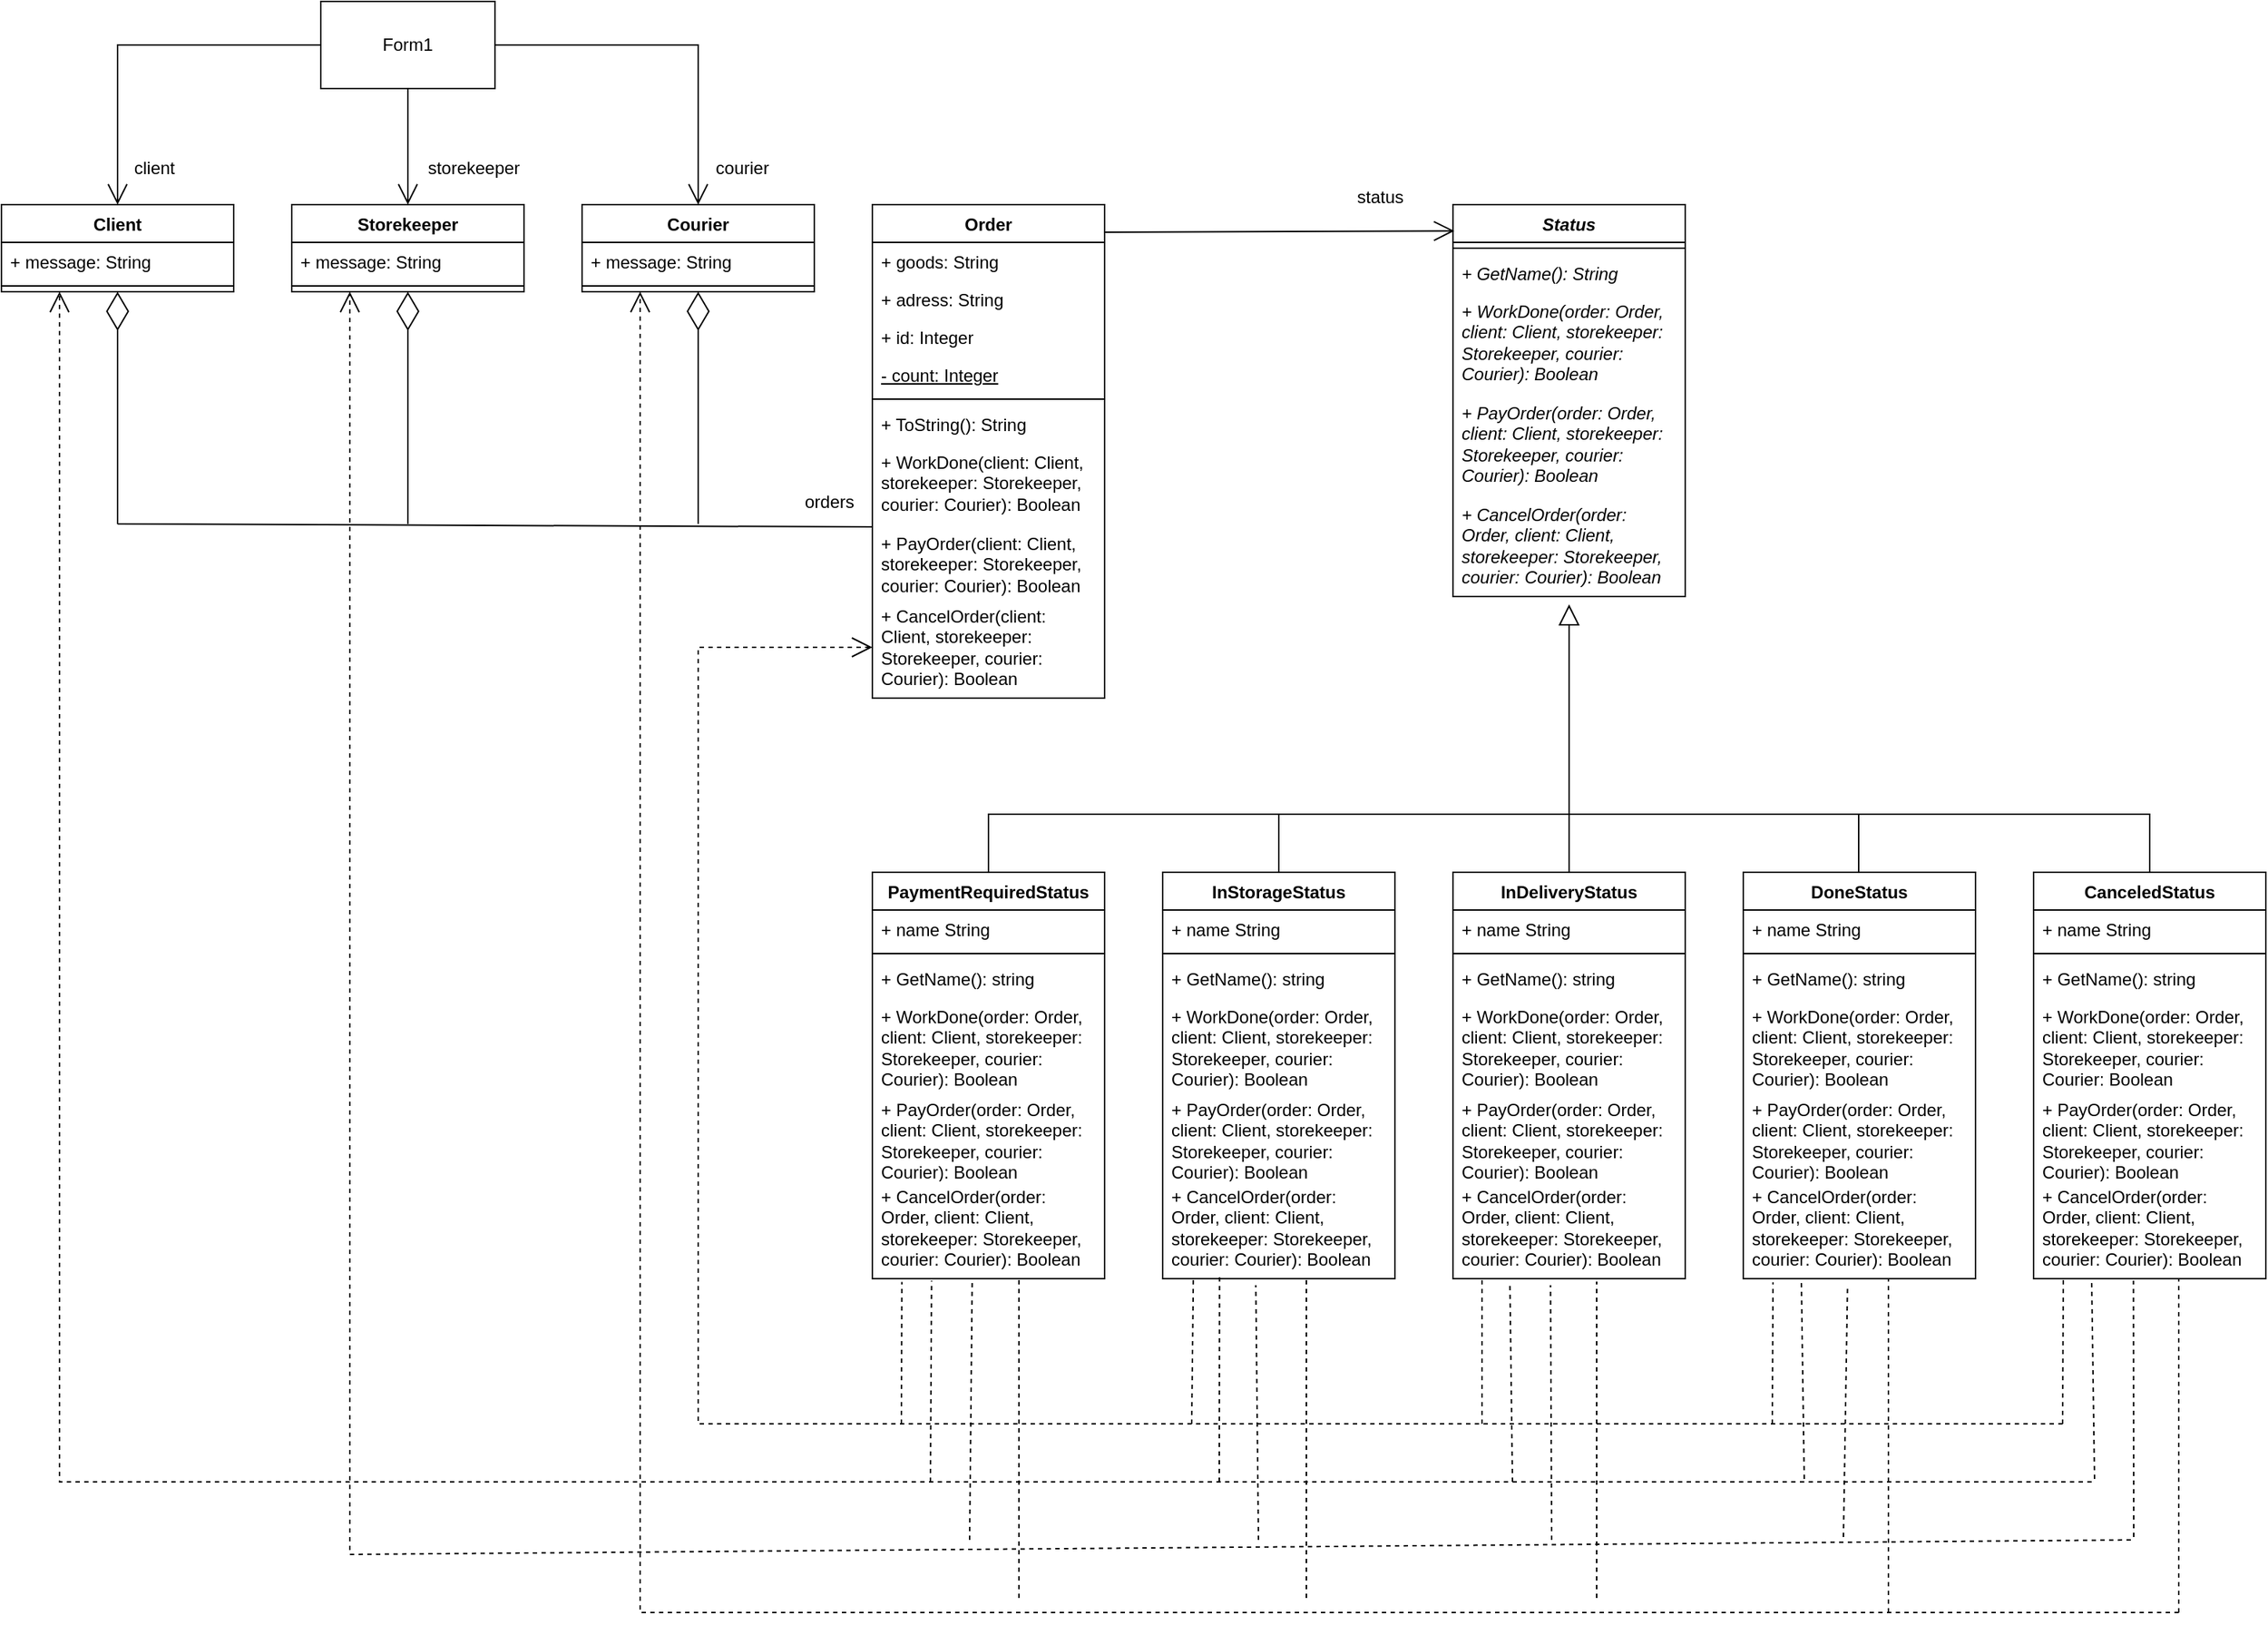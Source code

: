 <mxfile version="26.1.3">
  <diagram name="Страница — 1" id="aRinOa4W0-Mlg597d_-A">
    <mxGraphModel dx="2416" dy="1051" grid="1" gridSize="10" guides="1" tooltips="1" connect="1" arrows="1" fold="1" page="1" pageScale="1" pageWidth="827" pageHeight="1169" math="0" shadow="0">
      <root>
        <mxCell id="0" />
        <mxCell id="1" parent="0" />
        <mxCell id="quM5fibN5Zj_ejVruMiQ-1" value="Order" style="swimlane;fontStyle=1;align=center;verticalAlign=top;childLayout=stackLayout;horizontal=1;startSize=26;horizontalStack=0;resizeParent=1;resizeParentMax=0;resizeLast=0;collapsible=1;marginBottom=0;whiteSpace=wrap;html=1;" vertex="1" parent="1">
          <mxGeometry x="120" y="280" width="160" height="340" as="geometry" />
        </mxCell>
        <mxCell id="quM5fibN5Zj_ejVruMiQ-5" value="+ goods: String" style="text;strokeColor=none;fillColor=none;align=left;verticalAlign=top;spacingLeft=4;spacingRight=4;overflow=hidden;rotatable=0;points=[[0,0.5],[1,0.5]];portConstraint=eastwest;whiteSpace=wrap;html=1;" vertex="1" parent="quM5fibN5Zj_ejVruMiQ-1">
          <mxGeometry y="26" width="160" height="26" as="geometry" />
        </mxCell>
        <mxCell id="quM5fibN5Zj_ejVruMiQ-7" value="+ adress: String" style="text;strokeColor=none;fillColor=none;align=left;verticalAlign=top;spacingLeft=4;spacingRight=4;overflow=hidden;rotatable=0;points=[[0,0.5],[1,0.5]];portConstraint=eastwest;whiteSpace=wrap;html=1;" vertex="1" parent="quM5fibN5Zj_ejVruMiQ-1">
          <mxGeometry y="52" width="160" height="26" as="geometry" />
        </mxCell>
        <mxCell id="quM5fibN5Zj_ejVruMiQ-6" value="+ id: Integer" style="text;strokeColor=none;fillColor=none;align=left;verticalAlign=top;spacingLeft=4;spacingRight=4;overflow=hidden;rotatable=0;points=[[0,0.5],[1,0.5]];portConstraint=eastwest;whiteSpace=wrap;html=1;" vertex="1" parent="quM5fibN5Zj_ejVruMiQ-1">
          <mxGeometry y="78" width="160" height="26" as="geometry" />
        </mxCell>
        <mxCell id="quM5fibN5Zj_ejVruMiQ-8" value="&lt;u&gt;- count: Integer&lt;/u&gt;" style="text;strokeColor=none;fillColor=none;align=left;verticalAlign=top;spacingLeft=4;spacingRight=4;overflow=hidden;rotatable=0;points=[[0,0.5],[1,0.5]];portConstraint=eastwest;whiteSpace=wrap;html=1;" vertex="1" parent="quM5fibN5Zj_ejVruMiQ-1">
          <mxGeometry y="104" width="160" height="26" as="geometry" />
        </mxCell>
        <mxCell id="quM5fibN5Zj_ejVruMiQ-3" value="" style="line;strokeWidth=1;fillColor=none;align=left;verticalAlign=middle;spacingTop=-1;spacingLeft=3;spacingRight=3;rotatable=0;labelPosition=right;points=[];portConstraint=eastwest;strokeColor=inherit;" vertex="1" parent="quM5fibN5Zj_ejVruMiQ-1">
          <mxGeometry y="130" width="160" height="8" as="geometry" />
        </mxCell>
        <mxCell id="quM5fibN5Zj_ejVruMiQ-9" value="+ ToString(): String" style="text;strokeColor=none;fillColor=none;align=left;verticalAlign=top;spacingLeft=4;spacingRight=4;overflow=hidden;rotatable=0;points=[[0,0.5],[1,0.5]];portConstraint=eastwest;whiteSpace=wrap;html=1;" vertex="1" parent="quM5fibN5Zj_ejVruMiQ-1">
          <mxGeometry y="138" width="160" height="26" as="geometry" />
        </mxCell>
        <mxCell id="quM5fibN5Zj_ejVruMiQ-10" value="+ WorkDone(client: Client, storekeeper: Storekeeper, courier: Courier): Boolean" style="text;strokeColor=none;fillColor=none;align=left;verticalAlign=top;spacingLeft=4;spacingRight=4;overflow=hidden;rotatable=0;points=[[0,0.5],[1,0.5]];portConstraint=eastwest;whiteSpace=wrap;html=1;" vertex="1" parent="quM5fibN5Zj_ejVruMiQ-1">
          <mxGeometry y="164" width="160" height="56" as="geometry" />
        </mxCell>
        <mxCell id="quM5fibN5Zj_ejVruMiQ-4" value="+ PayOrder(client: Client, storekeeper: Storekeeper, courier: Courier): Boolean" style="text;strokeColor=none;fillColor=none;align=left;verticalAlign=top;spacingLeft=4;spacingRight=4;overflow=hidden;rotatable=0;points=[[0,0.5],[1,0.5]];portConstraint=eastwest;whiteSpace=wrap;html=1;" vertex="1" parent="quM5fibN5Zj_ejVruMiQ-1">
          <mxGeometry y="220" width="160" height="50" as="geometry" />
        </mxCell>
        <mxCell id="quM5fibN5Zj_ejVruMiQ-11" value="+ CancelOrder(client: Client, storekeeper: Storekeeper, courier: Courier): Boolean" style="text;strokeColor=none;fillColor=none;align=left;verticalAlign=top;spacingLeft=4;spacingRight=4;overflow=hidden;rotatable=0;points=[[0,0.5],[1,0.5]];portConstraint=eastwest;whiteSpace=wrap;html=1;" vertex="1" parent="quM5fibN5Zj_ejVruMiQ-1">
          <mxGeometry y="270" width="160" height="70" as="geometry" />
        </mxCell>
        <mxCell id="quM5fibN5Zj_ejVruMiQ-23" value="&lt;i&gt;Status&lt;/i&gt;" style="swimlane;fontStyle=1;align=center;verticalAlign=top;childLayout=stackLayout;horizontal=1;startSize=26;horizontalStack=0;resizeParent=1;resizeParentMax=0;resizeLast=0;collapsible=1;marginBottom=0;whiteSpace=wrap;html=1;" vertex="1" parent="1">
          <mxGeometry x="520" y="280" width="160" height="270" as="geometry" />
        </mxCell>
        <mxCell id="quM5fibN5Zj_ejVruMiQ-25" value="" style="line;strokeWidth=1;fillColor=none;align=left;verticalAlign=middle;spacingTop=-1;spacingLeft=3;spacingRight=3;rotatable=0;labelPosition=right;points=[];portConstraint=eastwest;strokeColor=inherit;" vertex="1" parent="quM5fibN5Zj_ejVruMiQ-23">
          <mxGeometry y="26" width="160" height="8" as="geometry" />
        </mxCell>
        <mxCell id="quM5fibN5Zj_ejVruMiQ-26" value="&lt;i&gt;+ GetName(): String&lt;/i&gt;" style="text;strokeColor=none;fillColor=none;align=left;verticalAlign=top;spacingLeft=4;spacingRight=4;overflow=hidden;rotatable=0;points=[[0,0.5],[1,0.5]];portConstraint=eastwest;whiteSpace=wrap;html=1;" vertex="1" parent="quM5fibN5Zj_ejVruMiQ-23">
          <mxGeometry y="34" width="160" height="26" as="geometry" />
        </mxCell>
        <mxCell id="quM5fibN5Zj_ejVruMiQ-28" value="&lt;i&gt;+ WorkDone(&lt;/i&gt;&lt;i&gt;order: Order, client: Client, storekeeper: Storekeeper, courier: Courier&lt;/i&gt;&lt;i&gt;): Boolean&lt;/i&gt;" style="text;strokeColor=none;fillColor=none;align=left;verticalAlign=top;spacingLeft=4;spacingRight=4;overflow=hidden;rotatable=0;points=[[0,0.5],[1,0.5]];portConstraint=eastwest;whiteSpace=wrap;html=1;" vertex="1" parent="quM5fibN5Zj_ejVruMiQ-23">
          <mxGeometry y="60" width="160" height="70" as="geometry" />
        </mxCell>
        <mxCell id="quM5fibN5Zj_ejVruMiQ-29" value="&lt;i&gt;+ PayOrder(&lt;/i&gt;&lt;i&gt;order: Order, client: Client, storekeeper: Storekeeper, courier: Courier&lt;/i&gt;&lt;i&gt;): Boolean&lt;/i&gt;" style="text;strokeColor=none;fillColor=none;align=left;verticalAlign=top;spacingLeft=4;spacingRight=4;overflow=hidden;rotatable=0;points=[[0,0.5],[1,0.5]];portConstraint=eastwest;whiteSpace=wrap;html=1;" vertex="1" parent="quM5fibN5Zj_ejVruMiQ-23">
          <mxGeometry y="130" width="160" height="70" as="geometry" />
        </mxCell>
        <mxCell id="quM5fibN5Zj_ejVruMiQ-30" value="&lt;i&gt;+ CancelOrder(&lt;/i&gt;&lt;i&gt;order: Order, client: Client, storekeeper: Storekeeper, courier: Courier&lt;/i&gt;&lt;i&gt;): Boolean&lt;/i&gt;" style="text;strokeColor=none;fillColor=none;align=left;verticalAlign=top;spacingLeft=4;spacingRight=4;overflow=hidden;rotatable=0;points=[[0,0.5],[1,0.5]];portConstraint=eastwest;whiteSpace=wrap;html=1;" vertex="1" parent="quM5fibN5Zj_ejVruMiQ-23">
          <mxGeometry y="200" width="160" height="70" as="geometry" />
        </mxCell>
        <mxCell id="quM5fibN5Zj_ejVruMiQ-31" value="PaymentRequiredStatus" style="swimlane;fontStyle=1;align=center;verticalAlign=top;childLayout=stackLayout;horizontal=1;startSize=26;horizontalStack=0;resizeParent=1;resizeParentMax=0;resizeLast=0;collapsible=1;marginBottom=0;whiteSpace=wrap;html=1;" vertex="1" parent="1">
          <mxGeometry x="120" y="740" width="160" height="280" as="geometry" />
        </mxCell>
        <mxCell id="quM5fibN5Zj_ejVruMiQ-37" value="+ name String" style="text;strokeColor=none;fillColor=none;align=left;verticalAlign=top;spacingLeft=4;spacingRight=4;overflow=hidden;rotatable=0;points=[[0,0.5],[1,0.5]];portConstraint=eastwest;whiteSpace=wrap;html=1;" vertex="1" parent="quM5fibN5Zj_ejVruMiQ-31">
          <mxGeometry y="26" width="160" height="26" as="geometry" />
        </mxCell>
        <mxCell id="quM5fibN5Zj_ejVruMiQ-32" value="" style="line;strokeWidth=1;fillColor=none;align=left;verticalAlign=middle;spacingTop=-1;spacingLeft=3;spacingRight=3;rotatable=0;labelPosition=right;points=[];portConstraint=eastwest;strokeColor=inherit;" vertex="1" parent="quM5fibN5Zj_ejVruMiQ-31">
          <mxGeometry y="52" width="160" height="8" as="geometry" />
        </mxCell>
        <mxCell id="quM5fibN5Zj_ejVruMiQ-33" value="+ GetName(): string" style="text;strokeColor=none;fillColor=none;align=left;verticalAlign=top;spacingLeft=4;spacingRight=4;overflow=hidden;rotatable=0;points=[[0,0.5],[1,0.5]];portConstraint=eastwest;whiteSpace=wrap;html=1;" vertex="1" parent="quM5fibN5Zj_ejVruMiQ-31">
          <mxGeometry y="60" width="160" height="26" as="geometry" />
        </mxCell>
        <mxCell id="quM5fibN5Zj_ejVruMiQ-34" value="+ WorkDone(order: Order, client: Client, storekeeper: Storekeeper, courier: Courier): Boolean" style="text;strokeColor=none;fillColor=none;align=left;verticalAlign=top;spacingLeft=4;spacingRight=4;overflow=hidden;rotatable=0;points=[[0,0.5],[1,0.5]];portConstraint=eastwest;whiteSpace=wrap;html=1;" vertex="1" parent="quM5fibN5Zj_ejVruMiQ-31">
          <mxGeometry y="86" width="160" height="64" as="geometry" />
        </mxCell>
        <mxCell id="quM5fibN5Zj_ejVruMiQ-35" value="+ PayOrder(order: Order, client: Client, storekeeper: Storekeeper, courier: Courier): Boolean" style="text;strokeColor=none;fillColor=none;align=left;verticalAlign=top;spacingLeft=4;spacingRight=4;overflow=hidden;rotatable=0;points=[[0,0.5],[1,0.5]];portConstraint=eastwest;whiteSpace=wrap;html=1;" vertex="1" parent="quM5fibN5Zj_ejVruMiQ-31">
          <mxGeometry y="150" width="160" height="60" as="geometry" />
        </mxCell>
        <mxCell id="quM5fibN5Zj_ejVruMiQ-36" value="+ CancelOrder(order: Order, client: Client, storekeeper: Storekeeper, courier: Courier): Boolean" style="text;strokeColor=none;fillColor=none;align=left;verticalAlign=top;spacingLeft=4;spacingRight=4;overflow=hidden;rotatable=0;points=[[0,0.5],[1,0.5]];portConstraint=eastwest;whiteSpace=wrap;html=1;" vertex="1" parent="quM5fibN5Zj_ejVruMiQ-31">
          <mxGeometry y="210" width="160" height="70" as="geometry" />
        </mxCell>
        <mxCell id="quM5fibN5Zj_ejVruMiQ-38" value="InStorageStatus" style="swimlane;fontStyle=1;align=center;verticalAlign=top;childLayout=stackLayout;horizontal=1;startSize=26;horizontalStack=0;resizeParent=1;resizeParentMax=0;resizeLast=0;collapsible=1;marginBottom=0;whiteSpace=wrap;html=1;" vertex="1" parent="1">
          <mxGeometry x="320" y="740" width="160" height="280" as="geometry" />
        </mxCell>
        <mxCell id="quM5fibN5Zj_ejVruMiQ-39" value="+ name String" style="text;strokeColor=none;fillColor=none;align=left;verticalAlign=top;spacingLeft=4;spacingRight=4;overflow=hidden;rotatable=0;points=[[0,0.5],[1,0.5]];portConstraint=eastwest;whiteSpace=wrap;html=1;" vertex="1" parent="quM5fibN5Zj_ejVruMiQ-38">
          <mxGeometry y="26" width="160" height="26" as="geometry" />
        </mxCell>
        <mxCell id="quM5fibN5Zj_ejVruMiQ-40" value="" style="line;strokeWidth=1;fillColor=none;align=left;verticalAlign=middle;spacingTop=-1;spacingLeft=3;spacingRight=3;rotatable=0;labelPosition=right;points=[];portConstraint=eastwest;strokeColor=inherit;" vertex="1" parent="quM5fibN5Zj_ejVruMiQ-38">
          <mxGeometry y="52" width="160" height="8" as="geometry" />
        </mxCell>
        <mxCell id="quM5fibN5Zj_ejVruMiQ-41" value="+ GetName(): string" style="text;strokeColor=none;fillColor=none;align=left;verticalAlign=top;spacingLeft=4;spacingRight=4;overflow=hidden;rotatable=0;points=[[0,0.5],[1,0.5]];portConstraint=eastwest;whiteSpace=wrap;html=1;" vertex="1" parent="quM5fibN5Zj_ejVruMiQ-38">
          <mxGeometry y="60" width="160" height="26" as="geometry" />
        </mxCell>
        <mxCell id="quM5fibN5Zj_ejVruMiQ-42" value="+ WorkDone(order: Order, client: Client, storekeeper: Storekeeper, courier: Courier): Boolean" style="text;strokeColor=none;fillColor=none;align=left;verticalAlign=top;spacingLeft=4;spacingRight=4;overflow=hidden;rotatable=0;points=[[0,0.5],[1,0.5]];portConstraint=eastwest;whiteSpace=wrap;html=1;" vertex="1" parent="quM5fibN5Zj_ejVruMiQ-38">
          <mxGeometry y="86" width="160" height="64" as="geometry" />
        </mxCell>
        <mxCell id="quM5fibN5Zj_ejVruMiQ-43" value="+ PayOrder(order: Order, client: Client, storekeeper: Storekeeper, courier: Courier): Boolean" style="text;strokeColor=none;fillColor=none;align=left;verticalAlign=top;spacingLeft=4;spacingRight=4;overflow=hidden;rotatable=0;points=[[0,0.5],[1,0.5]];portConstraint=eastwest;whiteSpace=wrap;html=1;" vertex="1" parent="quM5fibN5Zj_ejVruMiQ-38">
          <mxGeometry y="150" width="160" height="60" as="geometry" />
        </mxCell>
        <mxCell id="quM5fibN5Zj_ejVruMiQ-44" value="+ CancelOrder(order: Order, client: Client, storekeeper: Storekeeper, courier: Courier): Boolean" style="text;strokeColor=none;fillColor=none;align=left;verticalAlign=top;spacingLeft=4;spacingRight=4;overflow=hidden;rotatable=0;points=[[0,0.5],[1,0.5]];portConstraint=eastwest;whiteSpace=wrap;html=1;" vertex="1" parent="quM5fibN5Zj_ejVruMiQ-38">
          <mxGeometry y="210" width="160" height="70" as="geometry" />
        </mxCell>
        <mxCell id="quM5fibN5Zj_ejVruMiQ-45" value="InDeliveryStatus" style="swimlane;fontStyle=1;align=center;verticalAlign=top;childLayout=stackLayout;horizontal=1;startSize=26;horizontalStack=0;resizeParent=1;resizeParentMax=0;resizeLast=0;collapsible=1;marginBottom=0;whiteSpace=wrap;html=1;" vertex="1" parent="1">
          <mxGeometry x="520" y="740" width="160" height="280" as="geometry" />
        </mxCell>
        <mxCell id="quM5fibN5Zj_ejVruMiQ-46" value="+ name String" style="text;strokeColor=none;fillColor=none;align=left;verticalAlign=top;spacingLeft=4;spacingRight=4;overflow=hidden;rotatable=0;points=[[0,0.5],[1,0.5]];portConstraint=eastwest;whiteSpace=wrap;html=1;" vertex="1" parent="quM5fibN5Zj_ejVruMiQ-45">
          <mxGeometry y="26" width="160" height="26" as="geometry" />
        </mxCell>
        <mxCell id="quM5fibN5Zj_ejVruMiQ-47" value="" style="line;strokeWidth=1;fillColor=none;align=left;verticalAlign=middle;spacingTop=-1;spacingLeft=3;spacingRight=3;rotatable=0;labelPosition=right;points=[];portConstraint=eastwest;strokeColor=inherit;" vertex="1" parent="quM5fibN5Zj_ejVruMiQ-45">
          <mxGeometry y="52" width="160" height="8" as="geometry" />
        </mxCell>
        <mxCell id="quM5fibN5Zj_ejVruMiQ-48" value="+ GetName(): string" style="text;strokeColor=none;fillColor=none;align=left;verticalAlign=top;spacingLeft=4;spacingRight=4;overflow=hidden;rotatable=0;points=[[0,0.5],[1,0.5]];portConstraint=eastwest;whiteSpace=wrap;html=1;" vertex="1" parent="quM5fibN5Zj_ejVruMiQ-45">
          <mxGeometry y="60" width="160" height="26" as="geometry" />
        </mxCell>
        <mxCell id="quM5fibN5Zj_ejVruMiQ-49" value="+ WorkDone(order: Order, client: Client, storekeeper: Storekeeper, courier: Courier): Boolean" style="text;strokeColor=none;fillColor=none;align=left;verticalAlign=top;spacingLeft=4;spacingRight=4;overflow=hidden;rotatable=0;points=[[0,0.5],[1,0.5]];portConstraint=eastwest;whiteSpace=wrap;html=1;" vertex="1" parent="quM5fibN5Zj_ejVruMiQ-45">
          <mxGeometry y="86" width="160" height="64" as="geometry" />
        </mxCell>
        <mxCell id="quM5fibN5Zj_ejVruMiQ-50" value="+ PayOrder(order: Order, client: Client, storekeeper: Storekeeper, courier: Courier): Boolean" style="text;strokeColor=none;fillColor=none;align=left;verticalAlign=top;spacingLeft=4;spacingRight=4;overflow=hidden;rotatable=0;points=[[0,0.5],[1,0.5]];portConstraint=eastwest;whiteSpace=wrap;html=1;" vertex="1" parent="quM5fibN5Zj_ejVruMiQ-45">
          <mxGeometry y="150" width="160" height="60" as="geometry" />
        </mxCell>
        <mxCell id="quM5fibN5Zj_ejVruMiQ-51" value="+ CancelOrder(order: Order, client: Client, storekeeper: Storekeeper, courier: Courier): Boolean" style="text;strokeColor=none;fillColor=none;align=left;verticalAlign=top;spacingLeft=4;spacingRight=4;overflow=hidden;rotatable=0;points=[[0,0.5],[1,0.5]];portConstraint=eastwest;whiteSpace=wrap;html=1;" vertex="1" parent="quM5fibN5Zj_ejVruMiQ-45">
          <mxGeometry y="210" width="160" height="70" as="geometry" />
        </mxCell>
        <mxCell id="quM5fibN5Zj_ejVruMiQ-52" value="DoneStatus" style="swimlane;fontStyle=1;align=center;verticalAlign=top;childLayout=stackLayout;horizontal=1;startSize=26;horizontalStack=0;resizeParent=1;resizeParentMax=0;resizeLast=0;collapsible=1;marginBottom=0;whiteSpace=wrap;html=1;" vertex="1" parent="1">
          <mxGeometry x="720" y="740" width="160" height="280" as="geometry" />
        </mxCell>
        <mxCell id="quM5fibN5Zj_ejVruMiQ-53" value="+ name String" style="text;strokeColor=none;fillColor=none;align=left;verticalAlign=top;spacingLeft=4;spacingRight=4;overflow=hidden;rotatable=0;points=[[0,0.5],[1,0.5]];portConstraint=eastwest;whiteSpace=wrap;html=1;" vertex="1" parent="quM5fibN5Zj_ejVruMiQ-52">
          <mxGeometry y="26" width="160" height="26" as="geometry" />
        </mxCell>
        <mxCell id="quM5fibN5Zj_ejVruMiQ-54" value="" style="line;strokeWidth=1;fillColor=none;align=left;verticalAlign=middle;spacingTop=-1;spacingLeft=3;spacingRight=3;rotatable=0;labelPosition=right;points=[];portConstraint=eastwest;strokeColor=inherit;" vertex="1" parent="quM5fibN5Zj_ejVruMiQ-52">
          <mxGeometry y="52" width="160" height="8" as="geometry" />
        </mxCell>
        <mxCell id="quM5fibN5Zj_ejVruMiQ-55" value="+ GetName(): string" style="text;strokeColor=none;fillColor=none;align=left;verticalAlign=top;spacingLeft=4;spacingRight=4;overflow=hidden;rotatable=0;points=[[0,0.5],[1,0.5]];portConstraint=eastwest;whiteSpace=wrap;html=1;" vertex="1" parent="quM5fibN5Zj_ejVruMiQ-52">
          <mxGeometry y="60" width="160" height="26" as="geometry" />
        </mxCell>
        <mxCell id="quM5fibN5Zj_ejVruMiQ-56" value="+ WorkDone(order: Order, client: Client, storekeeper: Storekeeper, courier: Courier): Boolean" style="text;strokeColor=none;fillColor=none;align=left;verticalAlign=top;spacingLeft=4;spacingRight=4;overflow=hidden;rotatable=0;points=[[0,0.5],[1,0.5]];portConstraint=eastwest;whiteSpace=wrap;html=1;" vertex="1" parent="quM5fibN5Zj_ejVruMiQ-52">
          <mxGeometry y="86" width="160" height="64" as="geometry" />
        </mxCell>
        <mxCell id="quM5fibN5Zj_ejVruMiQ-57" value="+ PayOrder(order: Order, client: Client, storekeeper: Storekeeper, courier: Courier): Boolean" style="text;strokeColor=none;fillColor=none;align=left;verticalAlign=top;spacingLeft=4;spacingRight=4;overflow=hidden;rotatable=0;points=[[0,0.5],[1,0.5]];portConstraint=eastwest;whiteSpace=wrap;html=1;" vertex="1" parent="quM5fibN5Zj_ejVruMiQ-52">
          <mxGeometry y="150" width="160" height="60" as="geometry" />
        </mxCell>
        <mxCell id="quM5fibN5Zj_ejVruMiQ-58" value="+ CancelOrder(order: Order, client: Client, storekeeper: Storekeeper, courier: Courier): Boolean" style="text;strokeColor=none;fillColor=none;align=left;verticalAlign=top;spacingLeft=4;spacingRight=4;overflow=hidden;rotatable=0;points=[[0,0.5],[1,0.5]];portConstraint=eastwest;whiteSpace=wrap;html=1;" vertex="1" parent="quM5fibN5Zj_ejVruMiQ-52">
          <mxGeometry y="210" width="160" height="70" as="geometry" />
        </mxCell>
        <mxCell id="quM5fibN5Zj_ejVruMiQ-59" value="CanceledStatus" style="swimlane;fontStyle=1;align=center;verticalAlign=top;childLayout=stackLayout;horizontal=1;startSize=26;horizontalStack=0;resizeParent=1;resizeParentMax=0;resizeLast=0;collapsible=1;marginBottom=0;whiteSpace=wrap;html=1;" vertex="1" parent="1">
          <mxGeometry x="920" y="740" width="160" height="280" as="geometry" />
        </mxCell>
        <mxCell id="quM5fibN5Zj_ejVruMiQ-60" value="+ name String" style="text;strokeColor=none;fillColor=none;align=left;verticalAlign=top;spacingLeft=4;spacingRight=4;overflow=hidden;rotatable=0;points=[[0,0.5],[1,0.5]];portConstraint=eastwest;whiteSpace=wrap;html=1;" vertex="1" parent="quM5fibN5Zj_ejVruMiQ-59">
          <mxGeometry y="26" width="160" height="26" as="geometry" />
        </mxCell>
        <mxCell id="quM5fibN5Zj_ejVruMiQ-61" value="" style="line;strokeWidth=1;fillColor=none;align=left;verticalAlign=middle;spacingTop=-1;spacingLeft=3;spacingRight=3;rotatable=0;labelPosition=right;points=[];portConstraint=eastwest;strokeColor=inherit;" vertex="1" parent="quM5fibN5Zj_ejVruMiQ-59">
          <mxGeometry y="52" width="160" height="8" as="geometry" />
        </mxCell>
        <mxCell id="quM5fibN5Zj_ejVruMiQ-62" value="+ GetName(): string" style="text;strokeColor=none;fillColor=none;align=left;verticalAlign=top;spacingLeft=4;spacingRight=4;overflow=hidden;rotatable=0;points=[[0,0.5],[1,0.5]];portConstraint=eastwest;whiteSpace=wrap;html=1;" vertex="1" parent="quM5fibN5Zj_ejVruMiQ-59">
          <mxGeometry y="60" width="160" height="26" as="geometry" />
        </mxCell>
        <mxCell id="quM5fibN5Zj_ejVruMiQ-63" value="+ WorkDone(order: Order, client: Client, storekeeper: Storekeeper, courier: Courier: Boolean" style="text;strokeColor=none;fillColor=none;align=left;verticalAlign=top;spacingLeft=4;spacingRight=4;overflow=hidden;rotatable=0;points=[[0,0.5],[1,0.5]];portConstraint=eastwest;whiteSpace=wrap;html=1;" vertex="1" parent="quM5fibN5Zj_ejVruMiQ-59">
          <mxGeometry y="86" width="160" height="64" as="geometry" />
        </mxCell>
        <mxCell id="quM5fibN5Zj_ejVruMiQ-64" value="+ PayOrder(order: Order, client: Client, storekeeper: Storekeeper, courier: Courier): Boolean" style="text;strokeColor=none;fillColor=none;align=left;verticalAlign=top;spacingLeft=4;spacingRight=4;overflow=hidden;rotatable=0;points=[[0,0.5],[1,0.5]];portConstraint=eastwest;whiteSpace=wrap;html=1;" vertex="1" parent="quM5fibN5Zj_ejVruMiQ-59">
          <mxGeometry y="150" width="160" height="60" as="geometry" />
        </mxCell>
        <mxCell id="quM5fibN5Zj_ejVruMiQ-65" value="+ CancelOrder(order: Order, client: Client, storekeeper: Storekeeper, courier: Courier): Boolean" style="text;strokeColor=none;fillColor=none;align=left;verticalAlign=top;spacingLeft=4;spacingRight=4;overflow=hidden;rotatable=0;points=[[0,0.5],[1,0.5]];portConstraint=eastwest;whiteSpace=wrap;html=1;" vertex="1" parent="quM5fibN5Zj_ejVruMiQ-59">
          <mxGeometry y="210" width="160" height="70" as="geometry" />
        </mxCell>
        <mxCell id="quM5fibN5Zj_ejVruMiQ-72" value="" style="endArrow=open;endFill=1;endSize=12;html=1;rounded=0;exitX=1;exitY=0.056;exitDx=0;exitDy=0;exitPerimeter=0;entryX=0.006;entryY=0.067;entryDx=0;entryDy=0;entryPerimeter=0;" edge="1" parent="1" source="quM5fibN5Zj_ejVruMiQ-1" target="quM5fibN5Zj_ejVruMiQ-23">
          <mxGeometry width="160" relative="1" as="geometry">
            <mxPoint x="500" y="250" as="sourcePoint" />
            <mxPoint x="660" y="250" as="targetPoint" />
          </mxGeometry>
        </mxCell>
        <mxCell id="quM5fibN5Zj_ejVruMiQ-73" value="" style="group" vertex="1" connectable="0" parent="1">
          <mxGeometry x="200" y="700" width="800" height="40" as="geometry" />
        </mxCell>
        <mxCell id="quM5fibN5Zj_ejVruMiQ-71" value="" style="group" vertex="1" connectable="0" parent="quM5fibN5Zj_ejVruMiQ-73">
          <mxGeometry width="800" height="40" as="geometry" />
        </mxCell>
        <mxCell id="quM5fibN5Zj_ejVruMiQ-67" value="" style="endArrow=none;html=1;rounded=0;exitX=0.5;exitY=0;exitDx=0;exitDy=0;entryX=0.5;entryY=0;entryDx=0;entryDy=0;" edge="1" parent="quM5fibN5Zj_ejVruMiQ-71" source="quM5fibN5Zj_ejVruMiQ-31" target="quM5fibN5Zj_ejVruMiQ-59">
          <mxGeometry width="50" height="50" relative="1" as="geometry">
            <mxPoint as="sourcePoint" />
            <mxPoint x="800" as="targetPoint" />
            <Array as="points">
              <mxPoint />
              <mxPoint x="400" />
              <mxPoint x="800" />
            </Array>
          </mxGeometry>
        </mxCell>
        <mxCell id="quM5fibN5Zj_ejVruMiQ-69" value="" style="endArrow=none;html=1;rounded=0;exitX=0.5;exitY=0;exitDx=0;exitDy=0;" edge="1" parent="quM5fibN5Zj_ejVruMiQ-71" source="quM5fibN5Zj_ejVruMiQ-38">
          <mxGeometry width="50" height="50" relative="1" as="geometry">
            <mxPoint x="70" y="40" as="sourcePoint" />
            <mxPoint x="200" as="targetPoint" />
          </mxGeometry>
        </mxCell>
        <mxCell id="quM5fibN5Zj_ejVruMiQ-70" value="" style="endArrow=none;html=1;rounded=0;exitX=0.5;exitY=0;exitDx=0;exitDy=0;" edge="1" parent="quM5fibN5Zj_ejVruMiQ-71">
          <mxGeometry width="50" height="50" relative="1" as="geometry">
            <mxPoint x="599.5" y="40" as="sourcePoint" />
            <mxPoint x="599.5" as="targetPoint" />
          </mxGeometry>
        </mxCell>
        <mxCell id="quM5fibN5Zj_ejVruMiQ-66" value="" style="endArrow=block;endFill=0;endSize=12;html=1;rounded=0;exitX=0.5;exitY=0;exitDx=0;exitDy=0;entryX=0.5;entryY=1.077;entryDx=0;entryDy=0;entryPerimeter=0;" edge="1" parent="quM5fibN5Zj_ejVruMiQ-73" source="quM5fibN5Zj_ejVruMiQ-45" target="quM5fibN5Zj_ejVruMiQ-30">
          <mxGeometry width="160" relative="1" as="geometry">
            <mxPoint x="310" y="-60" as="sourcePoint" />
            <mxPoint x="410" y="-170" as="targetPoint" />
          </mxGeometry>
        </mxCell>
        <mxCell id="quM5fibN5Zj_ejVruMiQ-74" value="status" style="text;html=1;align=center;verticalAlign=middle;whiteSpace=wrap;rounded=0;" vertex="1" parent="1">
          <mxGeometry x="440" y="260" width="60" height="30" as="geometry" />
        </mxCell>
        <mxCell id="quM5fibN5Zj_ejVruMiQ-75" value="Client" style="swimlane;fontStyle=1;align=center;verticalAlign=top;childLayout=stackLayout;horizontal=1;startSize=26;horizontalStack=0;resizeParent=1;resizeParentMax=0;resizeLast=0;collapsible=1;marginBottom=0;whiteSpace=wrap;html=1;" vertex="1" parent="1">
          <mxGeometry x="-480" y="280" width="160" height="60" as="geometry" />
        </mxCell>
        <mxCell id="quM5fibN5Zj_ejVruMiQ-76" value="+ message: String" style="text;strokeColor=none;fillColor=none;align=left;verticalAlign=top;spacingLeft=4;spacingRight=4;overflow=hidden;rotatable=0;points=[[0,0.5],[1,0.5]];portConstraint=eastwest;whiteSpace=wrap;html=1;" vertex="1" parent="quM5fibN5Zj_ejVruMiQ-75">
          <mxGeometry y="26" width="160" height="26" as="geometry" />
        </mxCell>
        <mxCell id="quM5fibN5Zj_ejVruMiQ-77" value="" style="line;strokeWidth=1;fillColor=none;align=left;verticalAlign=middle;spacingTop=-1;spacingLeft=3;spacingRight=3;rotatable=0;labelPosition=right;points=[];portConstraint=eastwest;strokeColor=inherit;" vertex="1" parent="quM5fibN5Zj_ejVruMiQ-75">
          <mxGeometry y="52" width="160" height="8" as="geometry" />
        </mxCell>
        <mxCell id="quM5fibN5Zj_ejVruMiQ-81" value="Storekeeper" style="swimlane;fontStyle=1;align=center;verticalAlign=top;childLayout=stackLayout;horizontal=1;startSize=26;horizontalStack=0;resizeParent=1;resizeParentMax=0;resizeLast=0;collapsible=1;marginBottom=0;whiteSpace=wrap;html=1;" vertex="1" parent="1">
          <mxGeometry x="-280" y="280" width="160" height="60" as="geometry" />
        </mxCell>
        <mxCell id="quM5fibN5Zj_ejVruMiQ-82" value="+ message: String" style="text;strokeColor=none;fillColor=none;align=left;verticalAlign=top;spacingLeft=4;spacingRight=4;overflow=hidden;rotatable=0;points=[[0,0.5],[1,0.5]];portConstraint=eastwest;whiteSpace=wrap;html=1;" vertex="1" parent="quM5fibN5Zj_ejVruMiQ-81">
          <mxGeometry y="26" width="160" height="26" as="geometry" />
        </mxCell>
        <mxCell id="quM5fibN5Zj_ejVruMiQ-83" value="" style="line;strokeWidth=1;fillColor=none;align=left;verticalAlign=middle;spacingTop=-1;spacingLeft=3;spacingRight=3;rotatable=0;labelPosition=right;points=[];portConstraint=eastwest;strokeColor=inherit;" vertex="1" parent="quM5fibN5Zj_ejVruMiQ-81">
          <mxGeometry y="52" width="160" height="8" as="geometry" />
        </mxCell>
        <mxCell id="quM5fibN5Zj_ejVruMiQ-84" value="Courier" style="swimlane;fontStyle=1;align=center;verticalAlign=top;childLayout=stackLayout;horizontal=1;startSize=26;horizontalStack=0;resizeParent=1;resizeParentMax=0;resizeLast=0;collapsible=1;marginBottom=0;whiteSpace=wrap;html=1;" vertex="1" parent="1">
          <mxGeometry x="-80" y="280" width="160" height="60" as="geometry" />
        </mxCell>
        <mxCell id="quM5fibN5Zj_ejVruMiQ-85" value="+ message: String" style="text;strokeColor=none;fillColor=none;align=left;verticalAlign=top;spacingLeft=4;spacingRight=4;overflow=hidden;rotatable=0;points=[[0,0.5],[1,0.5]];portConstraint=eastwest;whiteSpace=wrap;html=1;" vertex="1" parent="quM5fibN5Zj_ejVruMiQ-84">
          <mxGeometry y="26" width="160" height="26" as="geometry" />
        </mxCell>
        <mxCell id="quM5fibN5Zj_ejVruMiQ-86" value="" style="line;strokeWidth=1;fillColor=none;align=left;verticalAlign=middle;spacingTop=-1;spacingLeft=3;spacingRight=3;rotatable=0;labelPosition=right;points=[];portConstraint=eastwest;strokeColor=inherit;" vertex="1" parent="quM5fibN5Zj_ejVruMiQ-84">
          <mxGeometry y="52" width="160" height="8" as="geometry" />
        </mxCell>
        <mxCell id="quM5fibN5Zj_ejVruMiQ-94" value="orders" style="text;html=1;align=center;verticalAlign=middle;resizable=0;points=[];autosize=1;strokeColor=none;fillColor=none;" vertex="1" parent="1">
          <mxGeometry x="60" y="470" width="60" height="30" as="geometry" />
        </mxCell>
        <mxCell id="quM5fibN5Zj_ejVruMiQ-98" value="Form1" style="rounded=0;whiteSpace=wrap;html=1;" vertex="1" parent="1">
          <mxGeometry x="-260" y="140" width="120" height="60" as="geometry" />
        </mxCell>
        <mxCell id="quM5fibN5Zj_ejVruMiQ-102" value="client" style="text;html=1;align=center;verticalAlign=middle;resizable=0;points=[];autosize=1;strokeColor=none;fillColor=none;" vertex="1" parent="1">
          <mxGeometry x="-400" y="240" width="50" height="30" as="geometry" />
        </mxCell>
        <mxCell id="quM5fibN5Zj_ejVruMiQ-103" value="storekeeper" style="text;html=1;align=center;verticalAlign=middle;resizable=0;points=[];autosize=1;strokeColor=none;fillColor=none;" vertex="1" parent="1">
          <mxGeometry x="-200" y="240" width="90" height="30" as="geometry" />
        </mxCell>
        <mxCell id="quM5fibN5Zj_ejVruMiQ-104" value="courier" style="text;html=1;align=center;verticalAlign=middle;resizable=0;points=[];autosize=1;strokeColor=none;fillColor=none;" vertex="1" parent="1">
          <mxGeometry y="240" width="60" height="30" as="geometry" />
        </mxCell>
        <mxCell id="quM5fibN5Zj_ejVruMiQ-107" value="" style="endArrow=open;endFill=1;endSize=12;html=1;rounded=0;exitX=0.5;exitY=1;exitDx=0;exitDy=0;entryX=0.5;entryY=0;entryDx=0;entryDy=0;" edge="1" parent="1" source="quM5fibN5Zj_ejVruMiQ-98" target="quM5fibN5Zj_ejVruMiQ-81">
          <mxGeometry width="160" relative="1" as="geometry">
            <mxPoint x="-200" y="240" as="sourcePoint" />
            <mxPoint x="-40" y="240" as="targetPoint" />
          </mxGeometry>
        </mxCell>
        <mxCell id="quM5fibN5Zj_ejVruMiQ-108" value="" style="endArrow=open;endFill=1;endSize=12;html=1;rounded=0;exitX=0;exitY=0.5;exitDx=0;exitDy=0;entryX=0.5;entryY=0;entryDx=0;entryDy=0;" edge="1" parent="1" source="quM5fibN5Zj_ejVruMiQ-98" target="quM5fibN5Zj_ejVruMiQ-75">
          <mxGeometry width="160" relative="1" as="geometry">
            <mxPoint x="-400.34" y="180" as="sourcePoint" />
            <mxPoint x="-400.34" y="260" as="targetPoint" />
            <Array as="points">
              <mxPoint x="-400" y="170" />
            </Array>
          </mxGeometry>
        </mxCell>
        <mxCell id="quM5fibN5Zj_ejVruMiQ-109" value="" style="endArrow=open;endFill=1;endSize=12;html=1;rounded=0;exitX=1;exitY=0.5;exitDx=0;exitDy=0;entryX=0.5;entryY=0;entryDx=0;entryDy=0;" edge="1" parent="1" source="quM5fibN5Zj_ejVruMiQ-98" target="quM5fibN5Zj_ejVruMiQ-84">
          <mxGeometry width="160" relative="1" as="geometry">
            <mxPoint y="170" as="sourcePoint" />
            <mxPoint y="250" as="targetPoint" />
            <Array as="points">
              <mxPoint y="170" />
            </Array>
          </mxGeometry>
        </mxCell>
        <mxCell id="quM5fibN5Zj_ejVruMiQ-124" value="" style="group" vertex="1" connectable="0" parent="1">
          <mxGeometry x="-400" y="500" width="400" as="geometry" />
        </mxCell>
        <mxCell id="quM5fibN5Zj_ejVruMiQ-113" value="" style="endArrow=diamondThin;endFill=0;endSize=24;html=1;rounded=0;entryX=0.5;entryY=1;entryDx=0;entryDy=0;" edge="1" parent="quM5fibN5Zj_ejVruMiQ-124" target="quM5fibN5Zj_ejVruMiQ-81">
          <mxGeometry width="160" relative="1" as="geometry">
            <mxPoint x="200" as="sourcePoint" />
            <mxPoint x="290" y="-15.34" as="targetPoint" />
          </mxGeometry>
        </mxCell>
        <mxCell id="quM5fibN5Zj_ejVruMiQ-114" value="" style="endArrow=diamondThin;endFill=0;endSize=24;html=1;rounded=0;entryX=0.5;entryY=1;entryDx=0;entryDy=0;" edge="1" parent="quM5fibN5Zj_ejVruMiQ-124" target="quM5fibN5Zj_ejVruMiQ-75">
          <mxGeometry width="160" relative="1" as="geometry">
            <mxPoint as="sourcePoint" />
            <mxPoint x="-0.34" y="-150" as="targetPoint" />
          </mxGeometry>
        </mxCell>
        <mxCell id="quM5fibN5Zj_ejVruMiQ-115" value="" style="endArrow=diamondThin;endFill=0;endSize=24;html=1;rounded=0;entryX=0.5;entryY=1;entryDx=0;entryDy=0;" edge="1" parent="quM5fibN5Zj_ejVruMiQ-124" target="quM5fibN5Zj_ejVruMiQ-84">
          <mxGeometry width="160" relative="1" as="geometry">
            <mxPoint x="400" as="sourcePoint" />
            <mxPoint x="400" y="-150" as="targetPoint" />
          </mxGeometry>
        </mxCell>
        <mxCell id="quM5fibN5Zj_ejVruMiQ-116" value="" style="endArrow=none;html=1;rounded=0;entryX=-0.003;entryY=0.041;entryDx=0;entryDy=0;entryPerimeter=0;" edge="1" parent="quM5fibN5Zj_ejVruMiQ-124" target="quM5fibN5Zj_ejVruMiQ-4">
          <mxGeometry width="50" height="50" relative="1" as="geometry">
            <mxPoint as="sourcePoint" />
            <mxPoint x="500" y="40" as="targetPoint" />
          </mxGeometry>
        </mxCell>
        <mxCell id="quM5fibN5Zj_ejVruMiQ-126" value="" style="endArrow=none;dashed=1;html=1;rounded=0;entryX=0.255;entryY=1.02;entryDx=0;entryDy=0;entryPerimeter=0;" edge="1" parent="1" target="quM5fibN5Zj_ejVruMiQ-36">
          <mxGeometry width="50" height="50" relative="1" as="geometry">
            <mxPoint x="160" y="1160" as="sourcePoint" />
            <mxPoint x="170" y="1119" as="targetPoint" />
          </mxGeometry>
        </mxCell>
        <mxCell id="quM5fibN5Zj_ejVruMiQ-131" value="" style="endArrow=none;dashed=1;html=1;rounded=0;entryX=0.245;entryY=1.031;entryDx=0;entryDy=0;entryPerimeter=0;" edge="1" parent="1" target="quM5fibN5Zj_ejVruMiQ-51">
          <mxGeometry width="50" height="50" relative="1" as="geometry">
            <mxPoint x="561" y="1160" as="sourcePoint" />
            <mxPoint x="560" y="1090" as="targetPoint" />
          </mxGeometry>
        </mxCell>
        <mxCell id="quM5fibN5Zj_ejVruMiQ-132" value="" style="endArrow=open;endSize=12;dashed=1;html=1;rounded=0;entryX=0.25;entryY=1;entryDx=0;entryDy=0;" edge="1" parent="1" target="quM5fibN5Zj_ejVruMiQ-75">
          <mxGeometry width="160" relative="1" as="geometry">
            <mxPoint x="960" y="1160" as="sourcePoint" />
            <mxPoint x="-180" y="1060" as="targetPoint" />
            <Array as="points">
              <mxPoint x="-440" y="1160" />
            </Array>
          </mxGeometry>
        </mxCell>
        <mxCell id="quM5fibN5Zj_ejVruMiQ-137" value="" style="endArrow=none;dashed=1;html=1;rounded=0;entryX=0.245;entryY=1.031;entryDx=0;entryDy=0;entryPerimeter=0;" edge="1" parent="1">
          <mxGeometry width="50" height="50" relative="1" as="geometry">
            <mxPoint x="962" y="1158" as="sourcePoint" />
            <mxPoint x="960" y="1020" as="targetPoint" />
          </mxGeometry>
        </mxCell>
        <mxCell id="quM5fibN5Zj_ejVruMiQ-138" value="" style="endArrow=none;dashed=1;html=1;rounded=0;entryX=0.401;entryY=1.064;entryDx=0;entryDy=0;entryPerimeter=0;" edge="1" parent="1" target="quM5fibN5Zj_ejVruMiQ-44">
          <mxGeometry width="50" height="50" relative="1" as="geometry">
            <mxPoint x="386" y="1200" as="sourcePoint" />
            <mxPoint x="386" y="1059" as="targetPoint" />
          </mxGeometry>
        </mxCell>
        <mxCell id="quM5fibN5Zj_ejVruMiQ-139" value="" style="endArrow=none;dashed=1;html=1;rounded=0;entryX=0.449;entryY=1.064;entryDx=0;entryDy=0;entryPerimeter=0;" edge="1" parent="1" target="quM5fibN5Zj_ejVruMiQ-58">
          <mxGeometry width="50" height="50" relative="1" as="geometry">
            <mxPoint x="789" y="1198" as="sourcePoint" />
            <mxPoint x="787" y="1060" as="targetPoint" />
          </mxGeometry>
        </mxCell>
        <mxCell id="quM5fibN5Zj_ejVruMiQ-140" value="" style="endArrow=none;dashed=1;html=1;rounded=0;entryX=0.43;entryY=0.998;entryDx=0;entryDy=0;entryPerimeter=0;" edge="1" parent="1" target="quM5fibN5Zj_ejVruMiQ-36">
          <mxGeometry width="50" height="50" relative="1" as="geometry">
            <mxPoint x="187" y="1200" as="sourcePoint" />
            <mxPoint x="188" y="1061" as="targetPoint" />
          </mxGeometry>
        </mxCell>
        <mxCell id="quM5fibN5Zj_ejVruMiQ-141" value="" style="endArrow=none;dashed=1;html=1;rounded=0;entryX=0.42;entryY=1.064;entryDx=0;entryDy=0;entryPerimeter=0;" edge="1" parent="1" target="quM5fibN5Zj_ejVruMiQ-51">
          <mxGeometry width="50" height="50" relative="1" as="geometry">
            <mxPoint x="588" y="1200" as="sourcePoint" />
            <mxPoint x="586" y="1062" as="targetPoint" />
          </mxGeometry>
        </mxCell>
        <mxCell id="quM5fibN5Zj_ejVruMiQ-142" value="" style="endArrow=open;endSize=12;dashed=1;html=1;rounded=0;entryX=0.25;entryY=1;entryDx=0;entryDy=0;" edge="1" parent="1" target="quM5fibN5Zj_ejVruMiQ-81">
          <mxGeometry width="160" relative="1" as="geometry">
            <mxPoint x="987" y="1200" as="sourcePoint" />
            <mxPoint x="-413" y="380" as="targetPoint" />
            <Array as="points">
              <mxPoint x="-240" y="1210" />
            </Array>
          </mxGeometry>
        </mxCell>
        <mxCell id="quM5fibN5Zj_ejVruMiQ-143" value="" style="endArrow=none;dashed=1;html=1;rounded=0;entryX=0.43;entryY=1.02;entryDx=0;entryDy=0;entryPerimeter=0;" edge="1" parent="1" target="quM5fibN5Zj_ejVruMiQ-65">
          <mxGeometry width="50" height="50" relative="1" as="geometry">
            <mxPoint x="989" y="1198" as="sourcePoint" />
            <mxPoint x="987" y="1060" as="targetPoint" />
          </mxGeometry>
        </mxCell>
        <mxCell id="quM5fibN5Zj_ejVruMiQ-117" value="" style="endArrow=open;endSize=12;dashed=1;html=1;rounded=0;entryX=0;entryY=0.5;entryDx=0;entryDy=0;" edge="1" parent="1" target="quM5fibN5Zj_ejVruMiQ-11">
          <mxGeometry width="160" relative="1" as="geometry">
            <mxPoint x="940" y="1120" as="sourcePoint" />
            <mxPoint x="-120" y="830" as="targetPoint" />
            <Array as="points">
              <mxPoint x="470" y="1120" />
              <mxPoint y="1120" />
              <mxPoint y="585" />
            </Array>
          </mxGeometry>
        </mxCell>
        <mxCell id="quM5fibN5Zj_ejVruMiQ-118" value="" style="endArrow=none;dashed=1;html=1;rounded=0;entryX=0.127;entryY=1.032;entryDx=0;entryDy=0;entryPerimeter=0;" edge="1" parent="1" target="quM5fibN5Zj_ejVruMiQ-36">
          <mxGeometry width="50" height="50" relative="1" as="geometry">
            <mxPoint x="140" y="1120" as="sourcePoint" />
            <mxPoint x="140" y="1080" as="targetPoint" />
          </mxGeometry>
        </mxCell>
        <mxCell id="quM5fibN5Zj_ejVruMiQ-119" value="" style="endArrow=none;dashed=1;html=1;rounded=0;entryX=0.132;entryY=1.006;entryDx=0;entryDy=0;entryPerimeter=0;" edge="1" parent="1" target="quM5fibN5Zj_ejVruMiQ-44">
          <mxGeometry width="50" height="50" relative="1" as="geometry">
            <mxPoint x="340" y="1120" as="sourcePoint" />
            <mxPoint x="320.0" y="1060" as="targetPoint" />
          </mxGeometry>
        </mxCell>
        <mxCell id="quM5fibN5Zj_ejVruMiQ-120" value="" style="endArrow=none;dashed=1;html=1;rounded=0;entryX=0.125;entryY=1.016;entryDx=0;entryDy=0;entryPerimeter=0;" edge="1" parent="1" target="quM5fibN5Zj_ejVruMiQ-51">
          <mxGeometry width="50" height="50" relative="1" as="geometry">
            <mxPoint x="540" y="1120" as="sourcePoint" />
            <mxPoint x="539.66" y="1050" as="targetPoint" />
          </mxGeometry>
        </mxCell>
        <mxCell id="quM5fibN5Zj_ejVruMiQ-121" value="" style="endArrow=none;dashed=1;html=1;rounded=0;entryX=0.128;entryY=1.035;entryDx=0;entryDy=0;entryPerimeter=0;" edge="1" parent="1" target="quM5fibN5Zj_ejVruMiQ-58">
          <mxGeometry width="50" height="50" relative="1" as="geometry">
            <mxPoint x="740" y="1120" as="sourcePoint" />
            <mxPoint x="739.66" y="1053" as="targetPoint" />
          </mxGeometry>
        </mxCell>
        <mxCell id="quM5fibN5Zj_ejVruMiQ-122" value="" style="endArrow=none;dashed=1;html=1;rounded=0;entryX=0.128;entryY=1.01;entryDx=0;entryDy=0;entryPerimeter=0;" edge="1" parent="1" target="quM5fibN5Zj_ejVruMiQ-65">
          <mxGeometry width="50" height="50" relative="1" as="geometry">
            <mxPoint x="940" y="1120" as="sourcePoint" />
            <mxPoint x="939.31" y="1050" as="targetPoint" />
          </mxGeometry>
        </mxCell>
        <mxCell id="quM5fibN5Zj_ejVruMiQ-127" value="" style="endArrow=none;dashed=1;html=1;rounded=0;entryX=0.245;entryY=0.986;entryDx=0;entryDy=0;entryPerimeter=0;" edge="1" parent="1" target="quM5fibN5Zj_ejVruMiQ-44">
          <mxGeometry width="50" height="50" relative="1" as="geometry">
            <mxPoint x="359" y="1160" as="sourcePoint" />
            <mxPoint x="300" y="1031" as="targetPoint" />
          </mxGeometry>
        </mxCell>
        <mxCell id="quM5fibN5Zj_ejVruMiQ-136" value="" style="endArrow=none;dashed=1;html=1;rounded=0;entryX=0.245;entryY=1.031;entryDx=0;entryDy=0;entryPerimeter=0;" edge="1" parent="1">
          <mxGeometry width="50" height="50" relative="1" as="geometry">
            <mxPoint x="762" y="1158" as="sourcePoint" />
            <mxPoint x="760" y="1020" as="targetPoint" />
          </mxGeometry>
        </mxCell>
        <mxCell id="quM5fibN5Zj_ejVruMiQ-151" value="" style="endArrow=none;dashed=1;html=1;rounded=0;entryX=0.245;entryY=0.986;entryDx=0;entryDy=0;entryPerimeter=0;" edge="1" parent="1">
          <mxGeometry width="50" height="50" relative="1" as="geometry">
            <mxPoint x="419" y="1240" as="sourcePoint" />
            <mxPoint x="419" y="1019" as="targetPoint" />
          </mxGeometry>
        </mxCell>
        <mxCell id="quM5fibN5Zj_ejVruMiQ-152" value="" style="endArrow=none;dashed=1;html=1;rounded=0;entryX=0.245;entryY=1.031;entryDx=0;entryDy=0;entryPerimeter=0;" edge="1" parent="1">
          <mxGeometry width="50" height="50" relative="1" as="geometry">
            <mxPoint x="820" y="1250" as="sourcePoint" />
            <mxPoint x="820" y="1020" as="targetPoint" />
          </mxGeometry>
        </mxCell>
        <mxCell id="quM5fibN5Zj_ejVruMiQ-153" value="" style="endArrow=none;dashed=1;html=1;rounded=0;entryX=0.255;entryY=1.02;entryDx=0;entryDy=0;entryPerimeter=0;" edge="1" parent="1">
          <mxGeometry width="50" height="50" relative="1" as="geometry">
            <mxPoint x="221" y="1240" as="sourcePoint" />
            <mxPoint x="221" y="1021" as="targetPoint" />
          </mxGeometry>
        </mxCell>
        <mxCell id="quM5fibN5Zj_ejVruMiQ-154" value="" style="endArrow=none;dashed=1;html=1;rounded=0;entryX=0.245;entryY=1.031;entryDx=0;entryDy=0;entryPerimeter=0;" edge="1" parent="1">
          <mxGeometry width="50" height="50" relative="1" as="geometry">
            <mxPoint x="619" y="1240" as="sourcePoint" />
            <mxPoint x="619" y="1022" as="targetPoint" />
          </mxGeometry>
        </mxCell>
        <mxCell id="quM5fibN5Zj_ejVruMiQ-155" value="" style="endArrow=open;endSize=12;dashed=1;html=1;rounded=0;entryX=0.25;entryY=1;entryDx=0;entryDy=0;" edge="1" parent="1" target="quM5fibN5Zj_ejVruMiQ-84">
          <mxGeometry width="160" relative="1" as="geometry">
            <mxPoint x="1020" y="1250" as="sourcePoint" />
            <mxPoint x="-380" y="340" as="targetPoint" />
            <Array as="points">
              <mxPoint x="-40" y="1250" />
            </Array>
          </mxGeometry>
        </mxCell>
        <mxCell id="quM5fibN5Zj_ejVruMiQ-156" value="" style="endArrow=none;dashed=1;html=1;rounded=0;entryX=0.245;entryY=1.031;entryDx=0;entryDy=0;entryPerimeter=0;" edge="1" parent="1">
          <mxGeometry width="50" height="50" relative="1" as="geometry">
            <mxPoint x="1020" y="1250" as="sourcePoint" />
            <mxPoint x="1020" y="1020" as="targetPoint" />
          </mxGeometry>
        </mxCell>
      </root>
    </mxGraphModel>
  </diagram>
</mxfile>

